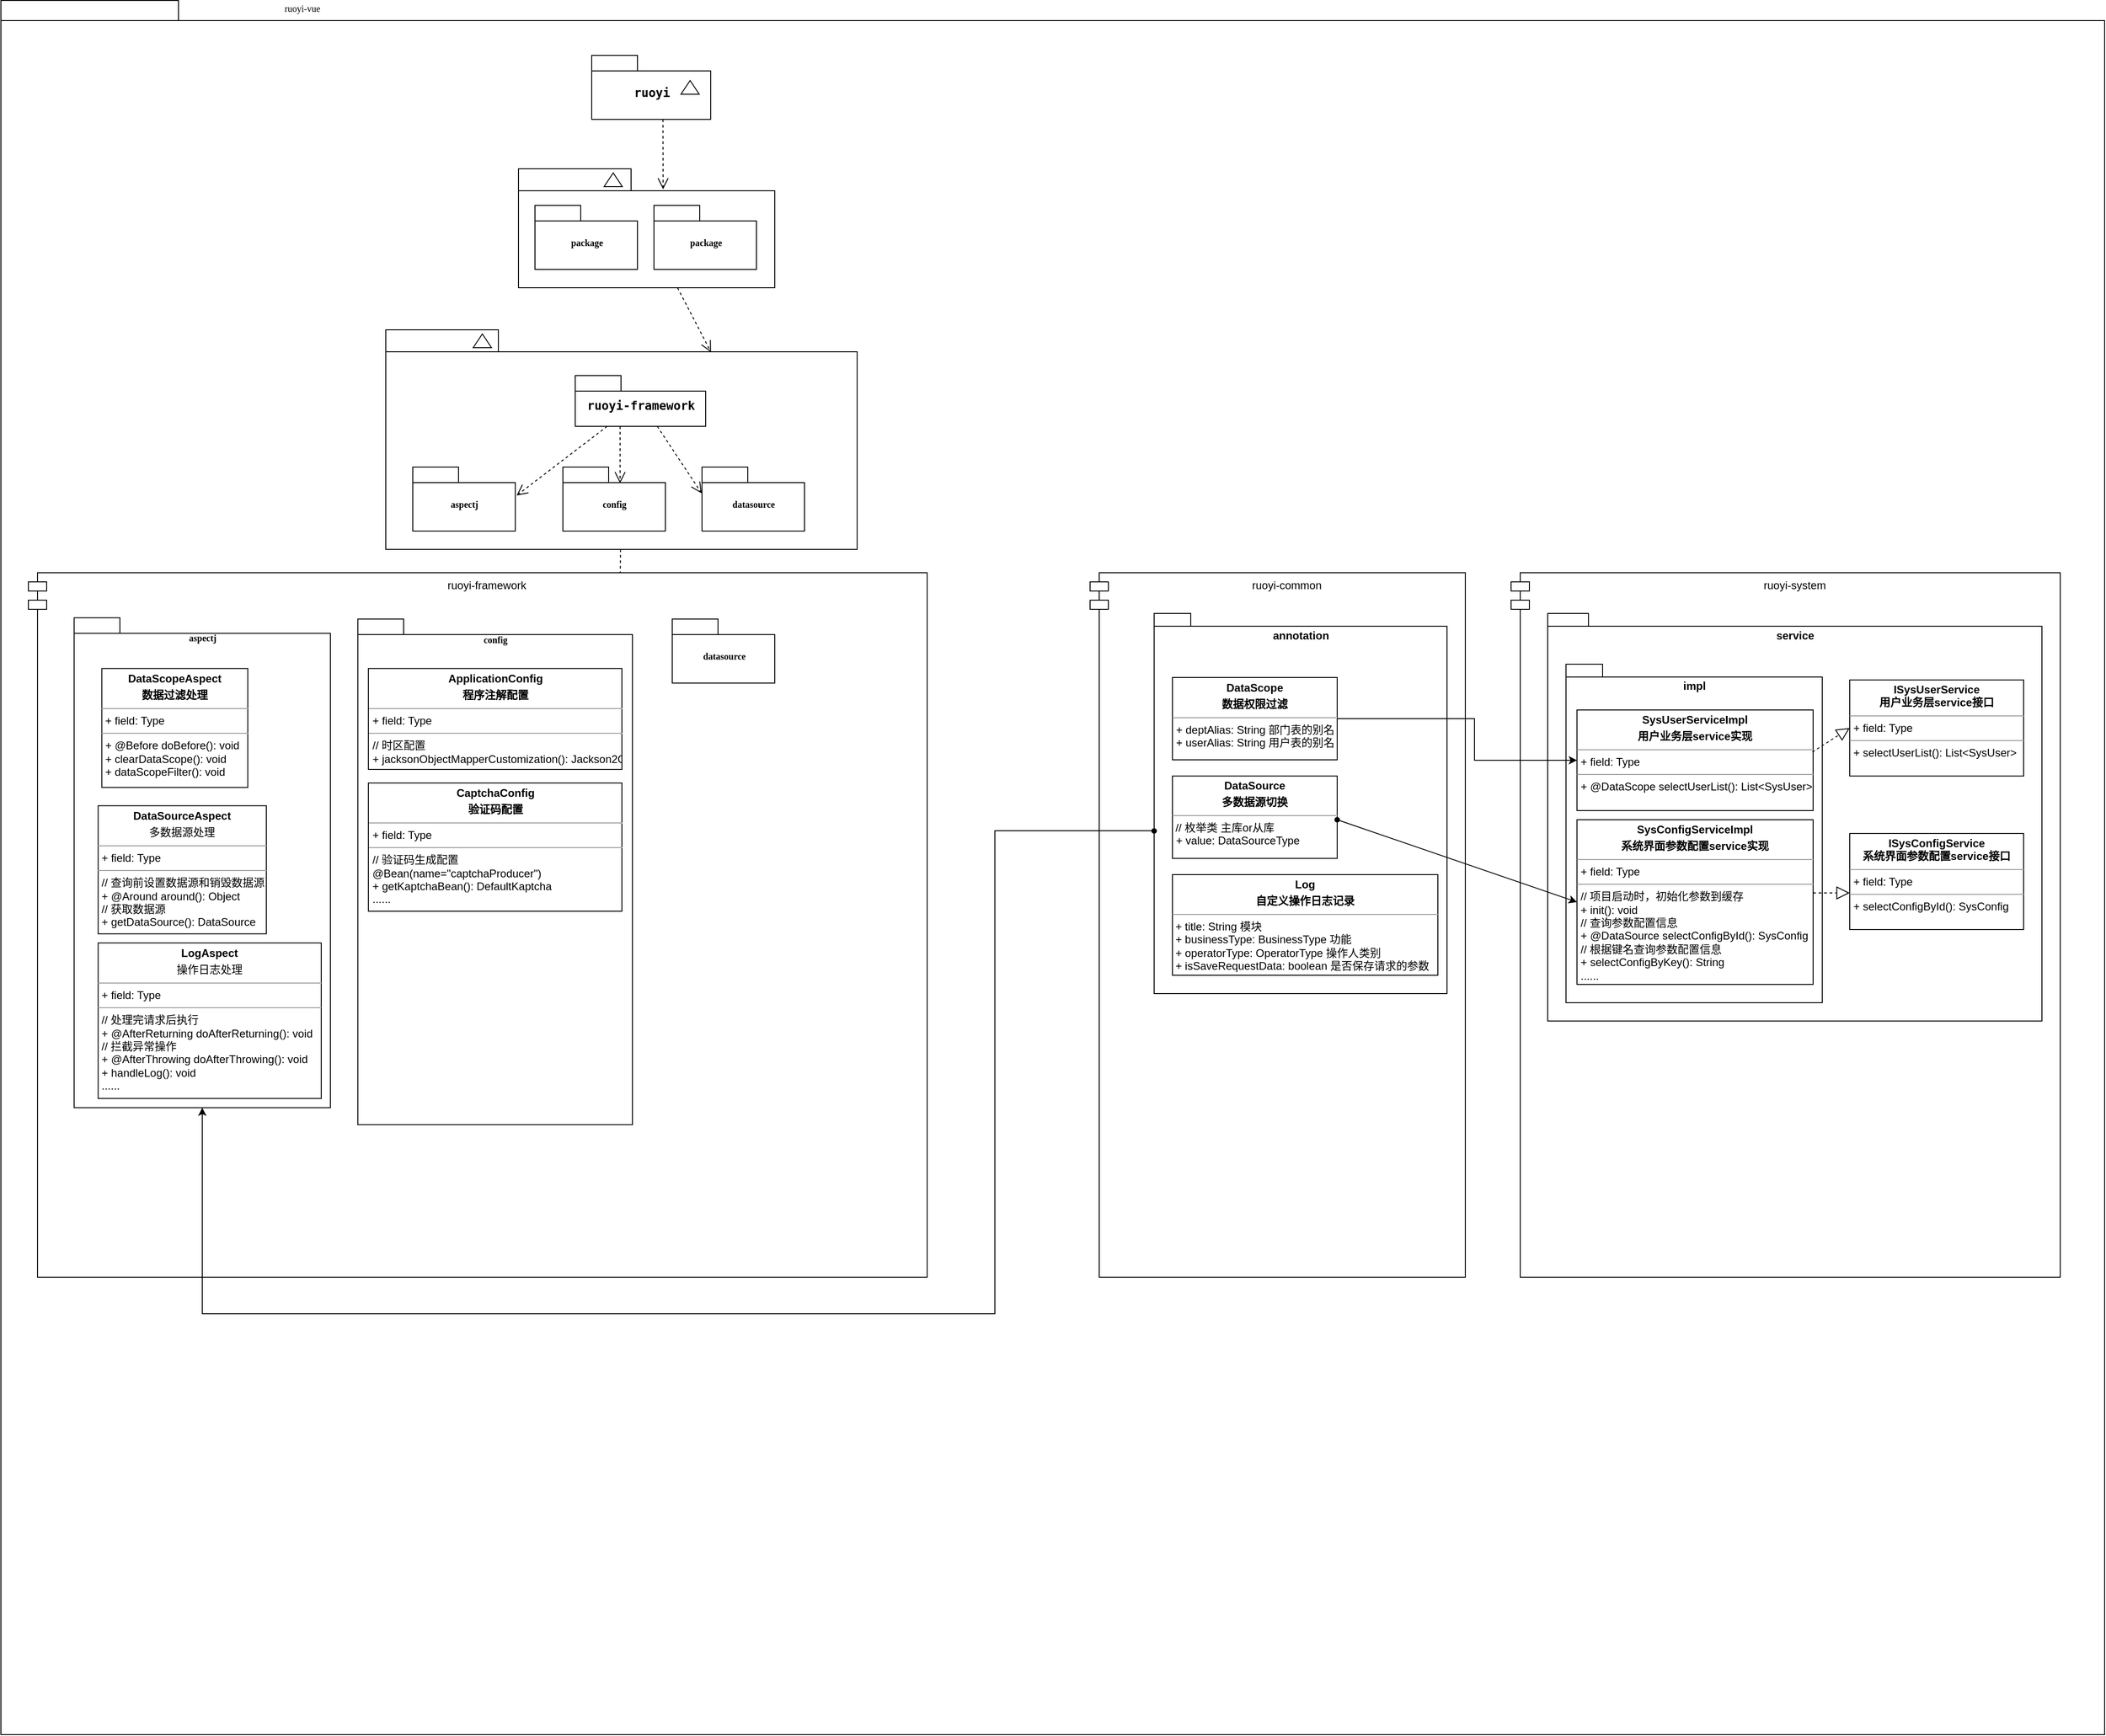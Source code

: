 <mxfile version="14.8.2" type="github">
  <diagram name="Page-1" id="b5b7bab2-c9e2-2cf4-8b2a-24fd1a2a6d21">
    <mxGraphModel dx="946" dy="532" grid="1" gridSize="10" guides="1" tooltips="1" connect="1" arrows="1" fold="1" page="1" pageScale="1" pageWidth="827" pageHeight="1169" background="none" math="0" shadow="0">
      <root>
        <mxCell id="0" />
        <mxCell id="1" parent="0" />
        <mxCell id="6e0c8c40b5770093-72" value="" style="shape=folder;fontStyle=1;spacingTop=10;tabWidth=194;tabHeight=22;tabPosition=left;html=1;rounded=0;shadow=0;comic=0;labelBackgroundColor=none;strokeWidth=1;fillColor=none;fontFamily=Verdana;fontSize=10;align=center;" parent="1" vertex="1">
          <mxGeometry x="20" y="114.5" width="2298.5" height="1895.5" as="geometry" />
        </mxCell>
        <mxCell id="6e0c8c40b5770093-7" value="" style="group" parent="1" vertex="1" connectable="0">
          <mxGeometry x="665.5" y="174.5" width="130" height="70" as="geometry" />
        </mxCell>
        <mxCell id="6e0c8c40b5770093-8" value="&lt;pre style=&quot;font-family: &amp;#34;jetbrains mono&amp;#34; , monospace ; font-size: 9.8pt&quot;&gt;&lt;span style=&quot;background-color: rgb(255 , 255 , 255)&quot;&gt;ruoyi&lt;/span&gt;&lt;/pre&gt;" style="shape=folder;fontStyle=1;spacingTop=10;tabWidth=50;tabHeight=17;tabPosition=left;html=1;rounded=0;shadow=0;comic=0;labelBackgroundColor=none;strokeWidth=1;fontFamily=Verdana;fontSize=10;align=center;" parent="6e0c8c40b5770093-7" vertex="1">
          <mxGeometry width="130" height="70" as="geometry" />
        </mxCell>
        <mxCell id="6e0c8c40b5770093-9" value="" style="triangle;whiteSpace=wrap;html=1;rounded=0;shadow=0;comic=0;labelBackgroundColor=none;strokeWidth=1;fontFamily=Verdana;fontSize=10;align=center;rotation=-90;" parent="6e0c8c40b5770093-7" vertex="1">
          <mxGeometry x="100" y="25" width="15" height="20" as="geometry" />
        </mxCell>
        <mxCell id="6e0c8c40b5770093-19" value="" style="group" parent="1" vertex="1" connectable="0">
          <mxGeometry x="585.5" y="298.5" width="280" height="130" as="geometry" />
        </mxCell>
        <mxCell id="6e0c8c40b5770093-20" value="" style="shape=folder;fontStyle=1;spacingTop=10;tabWidth=123;tabHeight=24;tabPosition=left;html=1;rounded=0;shadow=0;comic=0;labelBackgroundColor=none;strokeWidth=1;fontFamily=Verdana;fontSize=10;align=center;" parent="6e0c8c40b5770093-19" vertex="1">
          <mxGeometry width="280" height="130" as="geometry" />
        </mxCell>
        <mxCell id="6e0c8c40b5770093-21" value="" style="triangle;whiteSpace=wrap;html=1;rounded=0;shadow=0;comic=0;labelBackgroundColor=none;strokeWidth=1;fontFamily=Verdana;fontSize=10;align=center;rotation=-90;" parent="6e0c8c40b5770093-19" vertex="1">
          <mxGeometry x="96" y="2" width="15" height="20" as="geometry" />
        </mxCell>
        <mxCell id="6e0c8c40b5770093-22" value="package" style="shape=folder;fontStyle=1;spacingTop=10;tabWidth=50;tabHeight=17;tabPosition=left;html=1;rounded=0;shadow=0;comic=0;labelBackgroundColor=none;strokeWidth=1;fontFamily=Verdana;fontSize=10;align=center;" parent="6e0c8c40b5770093-19" vertex="1">
          <mxGeometry x="18" y="40" width="112" height="70" as="geometry" />
        </mxCell>
        <mxCell id="6e0c8c40b5770093-23" value="package" style="shape=folder;fontStyle=1;spacingTop=10;tabWidth=50;tabHeight=17;tabPosition=left;html=1;rounded=0;shadow=0;comic=0;labelBackgroundColor=none;strokeWidth=1;fontFamily=Verdana;fontSize=10;align=center;" parent="6e0c8c40b5770093-19" vertex="1">
          <mxGeometry x="148" y="40" width="112" height="70" as="geometry" />
        </mxCell>
        <mxCell id="6e0c8c40b5770093-67" style="edgeStyle=none;rounded=0;html=1;entryX=0.43;entryY=0.173;entryPerimeter=0;dashed=1;labelBackgroundColor=none;startFill=0;endArrow=open;endFill=0;endSize=10;fontFamily=Verdana;fontSize=10;" parent="1" source="6e0c8c40b5770093-33" edge="1">
          <mxGeometry relative="1" as="geometry">
            <mxPoint x="696.26" y="796.99" as="targetPoint" />
          </mxGeometry>
        </mxCell>
        <mxCell id="6e0c8c40b5770093-33" value="" style="shape=folder;fontStyle=1;spacingTop=10;tabWidth=123;tabHeight=24;tabPosition=left;html=1;rounded=0;shadow=0;comic=0;labelBackgroundColor=none;strokeColor=#000000;strokeWidth=1;fillColor=#ffffff;fontFamily=Verdana;fontSize=10;fontColor=#000000;align=center;" parent="1" vertex="1">
          <mxGeometry x="440.5" y="474.5" width="515" height="240" as="geometry" />
        </mxCell>
        <mxCell id="6e0c8c40b5770093-64" style="edgeStyle=elbowEdgeStyle;rounded=0;html=1;entryX=0.559;entryY=0.251;entryPerimeter=0;dashed=1;labelBackgroundColor=none;startFill=0;endArrow=open;endFill=0;endSize=10;fontFamily=Verdana;fontSize=10;" parent="1" source="6e0c8c40b5770093-42" target="6e0c8c40b5770093-44" edge="1">
          <mxGeometry relative="1" as="geometry" />
        </mxCell>
        <mxCell id="6e0c8c40b5770093-65" style="edgeStyle=none;rounded=0;html=1;dashed=1;labelBackgroundColor=none;startFill=0;endArrow=open;endFill=0;endSize=10;fontFamily=Verdana;fontSize=10;entryX=-0.003;entryY=0.411;entryPerimeter=0;" parent="1" source="6e0c8c40b5770093-42" target="6e0c8c40b5770093-45" edge="1">
          <mxGeometry relative="1" as="geometry" />
        </mxCell>
        <mxCell id="6e0c8c40b5770093-66" style="edgeStyle=none;rounded=0;html=1;dashed=1;labelBackgroundColor=none;startFill=0;endArrow=open;endFill=0;endSize=10;fontFamily=Verdana;fontSize=10;entryX=1.013;entryY=0.444;entryPerimeter=0;" parent="1" source="6e0c8c40b5770093-42" target="6e0c8c40b5770093-43" edge="1">
          <mxGeometry relative="1" as="geometry" />
        </mxCell>
        <mxCell id="6e0c8c40b5770093-42" value="&lt;pre style=&quot;font-family: &amp;#34;jetbrains mono&amp;#34; , monospace ; font-size: 9.8pt&quot;&gt;&lt;span style=&quot;background-color: rgb(255 , 255 , 255)&quot;&gt;ruoyi-framework&lt;/span&gt;&lt;/pre&gt;" style="shape=folder;fontStyle=1;spacingTop=10;tabWidth=50;tabHeight=17;tabPosition=left;html=1;rounded=0;shadow=0;comic=0;labelBackgroundColor=none;strokeColor=#000000;strokeWidth=1;fillColor=#ffffff;fontFamily=Verdana;fontSize=10;fontColor=#000000;align=center;" parent="1" vertex="1">
          <mxGeometry x="647.5" y="524.5" width="142.5" height="55.5" as="geometry" />
        </mxCell>
        <mxCell id="6e0c8c40b5770093-43" value="aspectj" style="shape=folder;fontStyle=1;spacingTop=10;tabWidth=50;tabHeight=17;tabPosition=left;html=1;rounded=0;shadow=0;comic=0;labelBackgroundColor=none;strokeColor=#000000;strokeWidth=1;fillColor=#ffffff;fontFamily=Verdana;fontSize=10;fontColor=#000000;align=center;" parent="1" vertex="1">
          <mxGeometry x="470" y="624.5" width="112" height="70" as="geometry" />
        </mxCell>
        <mxCell id="6e0c8c40b5770093-44" value="config" style="shape=folder;fontStyle=1;spacingTop=10;tabWidth=50;tabHeight=17;tabPosition=left;html=1;rounded=0;shadow=0;comic=0;labelBackgroundColor=none;strokeColor=#000000;strokeWidth=1;fillColor=#ffffff;fontFamily=Verdana;fontSize=10;fontColor=#000000;align=center;" parent="1" vertex="1">
          <mxGeometry x="634" y="624.5" width="112" height="70" as="geometry" />
        </mxCell>
        <mxCell id="6e0c8c40b5770093-45" value="datasource" style="shape=folder;fontStyle=1;spacingTop=10;tabWidth=50;tabHeight=17;tabPosition=left;html=1;rounded=0;shadow=0;comic=0;labelBackgroundColor=none;strokeColor=#000000;strokeWidth=1;fillColor=#ffffff;fontFamily=Verdana;fontSize=10;fontColor=#000000;align=center;" parent="1" vertex="1">
          <mxGeometry x="786" y="624.5" width="112" height="70" as="geometry" />
        </mxCell>
        <mxCell id="6e0c8c40b5770093-68" style="edgeStyle=elbowEdgeStyle;rounded=0;html=1;entryX=0.628;entryY=0.26;entryPerimeter=0;dashed=1;labelBackgroundColor=none;startFill=0;endArrow=open;endFill=0;endSize=10;fontFamily=Verdana;fontSize=10;" parent="1" edge="1">
          <mxGeometry relative="1" as="geometry">
            <mxPoint x="658" y="904.5" as="sourcePoint" />
          </mxGeometry>
        </mxCell>
        <mxCell id="6e0c8c40b5770093-69" style="edgeStyle=elbowEdgeStyle;rounded=0;html=1;entryX=0.643;entryY=0.246;entryPerimeter=0;dashed=1;labelBackgroundColor=none;startFill=0;endArrow=open;endFill=0;endSize=10;fontFamily=Verdana;fontSize=10;" parent="1" edge="1">
          <mxGeometry relative="1" as="geometry">
            <mxPoint x="827" y="904.5" as="sourcePoint" />
          </mxGeometry>
        </mxCell>
        <mxCell id="6e0c8c40b5770093-48" value="" style="triangle;whiteSpace=wrap;html=1;rounded=0;shadow=0;comic=0;labelBackgroundColor=none;strokeWidth=1;fontFamily=Verdana;fontSize=10;align=center;rotation=-90;" parent="1" vertex="1">
          <mxGeometry x="329.5" y="781.19" width="15" height="20" as="geometry" />
        </mxCell>
        <mxCell id="6e0c8c40b5770093-51" value="" style="triangle;whiteSpace=wrap;html=1;rounded=0;shadow=0;comic=0;labelBackgroundColor=none;strokeColor=#000000;strokeWidth=1;fillColor=#ffffff;fontFamily=Verdana;fontSize=10;fontColor=#000000;align=center;rotation=-90;" parent="1" vertex="1">
          <mxGeometry x="538.5" y="476.5" width="15" height="20" as="geometry" />
        </mxCell>
        <mxCell id="6e0c8c40b5770093-59" style="rounded=0;html=1;dashed=1;labelBackgroundColor=none;startFill=0;endArrow=open;endFill=0;endSize=10;fontFamily=Verdana;fontSize=10;entryX=0.592;entryY=0.2;entryPerimeter=0;edgeStyle=elbowEdgeStyle;" parent="1" edge="1">
          <mxGeometry relative="1" as="geometry">
            <mxPoint x="743.328" y="244.5" as="sourcePoint" />
            <mxPoint x="743.328" y="320.845" as="targetPoint" />
          </mxGeometry>
        </mxCell>
        <mxCell id="6e0c8c40b5770093-61" style="edgeStyle=none;rounded=0;html=1;entryX=0.69;entryY=0.102;entryPerimeter=0;dashed=1;labelBackgroundColor=none;startFill=0;endArrow=open;endFill=0;endSize=10;fontFamily=Verdana;fontSize=10;" parent="1" source="6e0c8c40b5770093-20" target="6e0c8c40b5770093-33" edge="1">
          <mxGeometry relative="1" as="geometry" />
        </mxCell>
        <mxCell id="6e0c8c40b5770093-73" value="ruoyi-vue" style="text;html=1;align=left;verticalAlign=top;spacingTop=-4;fontSize=10;fontFamily=Verdana" parent="1" vertex="1">
          <mxGeometry x="327.5" y="114.5" width="130" height="20" as="geometry" />
        </mxCell>
        <mxCell id="6eEZF03cfLi-6WDU2SeP-1" value="ruoyi-framework" style="shape=module;align=left;spacingLeft=20;align=center;verticalAlign=top;" parent="1" vertex="1">
          <mxGeometry x="50" y="740" width="982" height="770" as="geometry" />
        </mxCell>
        <mxCell id="6eEZF03cfLi-6WDU2SeP-2" value="aspectj" style="shape=folder;fontStyle=1;spacingTop=10;tabWidth=50;tabHeight=17;tabPosition=left;html=1;rounded=0;shadow=0;comic=0;labelBackgroundColor=none;strokeColor=#000000;strokeWidth=1;fillColor=#ffffff;fontFamily=Verdana;fontSize=10;fontColor=#000000;align=center;verticalAlign=top;" parent="1" vertex="1">
          <mxGeometry x="100" y="789.19" width="280" height="535.5" as="geometry" />
        </mxCell>
        <mxCell id="6eEZF03cfLi-6WDU2SeP-3" value="config" style="shape=folder;fontStyle=1;spacingTop=10;tabWidth=50;tabHeight=17;tabPosition=left;html=1;rounded=0;shadow=0;comic=0;labelBackgroundColor=none;strokeColor=#000000;strokeWidth=1;fillColor=#ffffff;fontFamily=Verdana;fontSize=10;fontColor=#000000;align=center;verticalAlign=top;" parent="1" vertex="1">
          <mxGeometry x="410" y="790.57" width="300" height="552.75" as="geometry" />
        </mxCell>
        <mxCell id="6eEZF03cfLi-6WDU2SeP-4" value="datasource" style="shape=folder;fontStyle=1;spacingTop=10;tabWidth=50;tabHeight=17;tabPosition=left;html=1;rounded=0;shadow=0;comic=0;labelBackgroundColor=none;strokeColor=#000000;strokeWidth=1;fillColor=#ffffff;fontFamily=Verdana;fontSize=10;fontColor=#000000;align=center;" parent="1" vertex="1">
          <mxGeometry x="753.5" y="790.57" width="112" height="70" as="geometry" />
        </mxCell>
        <mxCell id="6eEZF03cfLi-6WDU2SeP-5" value="&lt;p style=&quot;margin: 0px ; margin-top: 4px ; text-align: center&quot;&gt;&lt;b&gt;DataScopeAspect&lt;/b&gt;&lt;/p&gt;&lt;p style=&quot;margin: 0px ; margin-top: 4px ; text-align: center&quot;&gt;&lt;b&gt;数据过滤处理&lt;/b&gt;&lt;/p&gt;&lt;hr size=&quot;1&quot;&gt;&lt;p style=&quot;margin: 0px ; margin-left: 4px&quot;&gt;+ field: Type&lt;/p&gt;&lt;hr size=&quot;1&quot;&gt;&lt;p style=&quot;margin: 0px ; margin-left: 4px&quot;&gt;+ @Before doBefore(): void&lt;/p&gt;&lt;p style=&quot;margin: 0px ; margin-left: 4px&quot;&gt;+ clearDataScope(): void&lt;/p&gt;&lt;p style=&quot;margin: 0px ; margin-left: 4px&quot;&gt;+&amp;nbsp;dataScopeFilter(): void&lt;/p&gt;" style="verticalAlign=top;align=left;overflow=fill;fontSize=12;fontFamily=Helvetica;html=1;" parent="1" vertex="1">
          <mxGeometry x="130.25" y="844.69" width="159.5" height="130" as="geometry" />
        </mxCell>
        <mxCell id="6eEZF03cfLi-6WDU2SeP-6" value="ruoyi-common" style="shape=module;align=left;spacingLeft=20;align=center;verticalAlign=top;" parent="1" vertex="1">
          <mxGeometry x="1210" y="740" width="410" height="770" as="geometry" />
        </mxCell>
        <mxCell id="6eEZF03cfLi-6WDU2SeP-7" value="annotation" style="shape=folder;fontStyle=1;spacingTop=10;tabWidth=40;tabHeight=14;tabPosition=left;html=1;verticalAlign=top;" parent="1" vertex="1">
          <mxGeometry x="1280" y="784.5" width="320" height="415.5" as="geometry" />
        </mxCell>
        <mxCell id="6eEZF03cfLi-6WDU2SeP-8" value="&lt;p style=&quot;margin: 0px ; margin-top: 4px ; text-align: center&quot;&gt;&lt;b&gt;DataScope&lt;/b&gt;&lt;/p&gt;&lt;p style=&quot;margin: 0px ; margin-top: 4px ; text-align: center&quot;&gt;&lt;b&gt;数据权限过滤&lt;/b&gt;&lt;/p&gt;&lt;hr size=&quot;1&quot;&gt;&lt;p style=&quot;margin: 0px ; margin-left: 4px&quot;&gt;+ deptAlias: String 部门表的别名&lt;/p&gt;&lt;p style=&quot;margin: 0px ; margin-left: 4px&quot;&gt;+&amp;nbsp;userAlias: String 用户表的别名&lt;/p&gt;" style="verticalAlign=top;align=left;overflow=fill;fontSize=12;fontFamily=Helvetica;html=1;" parent="1" vertex="1">
          <mxGeometry x="1300" y="854.5" width="180" height="90" as="geometry" />
        </mxCell>
        <mxCell id="6eEZF03cfLi-6WDU2SeP-10" value="ruoyi-system" style="shape=module;align=left;spacingLeft=20;align=center;verticalAlign=top;" parent="1" vertex="1">
          <mxGeometry x="1670" y="740" width="600" height="770" as="geometry" />
        </mxCell>
        <mxCell id="6eEZF03cfLi-6WDU2SeP-11" value="service" style="shape=folder;fontStyle=1;spacingTop=10;tabWidth=40;tabHeight=14;tabPosition=left;html=1;verticalAlign=top;" parent="1" vertex="1">
          <mxGeometry x="1710" y="784.5" width="540" height="445.5" as="geometry" />
        </mxCell>
        <mxCell id="6eEZF03cfLi-6WDU2SeP-12" value="impl" style="shape=folder;fontStyle=1;spacingTop=10;tabWidth=40;tabHeight=14;tabPosition=left;html=1;verticalAlign=top;" parent="1" vertex="1">
          <mxGeometry x="1730" y="840" width="280" height="370" as="geometry" />
        </mxCell>
        <mxCell id="6eEZF03cfLi-6WDU2SeP-13" value="&lt;p style=&quot;margin: 0px ; margin-top: 4px ; text-align: center&quot;&gt;&lt;b&gt;SysUserServiceImpl&lt;/b&gt;&lt;br&gt;&lt;/p&gt;&lt;p style=&quot;margin: 0px ; margin-top: 4px ; text-align: center&quot;&gt;&lt;b&gt;用户业务层service实现&lt;/b&gt;&lt;br&gt;&lt;/p&gt;&lt;hr size=&quot;1&quot;&gt;&lt;p style=&quot;margin: 0px ; margin-left: 4px&quot;&gt;+ field: Type&lt;/p&gt;&lt;hr size=&quot;1&quot;&gt;&lt;p style=&quot;margin: 0px ; margin-left: 4px&quot;&gt;+ @DataScope selectUserList(): List&amp;lt;SysUser&amp;gt;&lt;/p&gt;" style="verticalAlign=top;align=left;overflow=fill;fontSize=12;fontFamily=Helvetica;html=1;" parent="1" vertex="1">
          <mxGeometry x="1742" y="890" width="258" height="110" as="geometry" />
        </mxCell>
        <mxCell id="6eEZF03cfLi-6WDU2SeP-19" style="edgeStyle=orthogonalEdgeStyle;rounded=0;orthogonalLoop=1;jettySize=auto;html=1;" parent="1" source="6eEZF03cfLi-6WDU2SeP-7" target="6eEZF03cfLi-6WDU2SeP-2" edge="1">
          <mxGeometry relative="1" as="geometry">
            <Array as="points">
              <mxPoint x="1106" y="1022" />
              <mxPoint x="1106" y="1550" />
              <mxPoint x="240" y="1550" />
            </Array>
          </mxGeometry>
        </mxCell>
        <mxCell id="6eEZF03cfLi-6WDU2SeP-18" value="" style="shape=waypoint;sketch=0;fillStyle=solid;size=6;pointerEvents=1;points=[];fillColor=none;resizable=0;rotatable=0;perimeter=centerPerimeter;snapToPoint=1;verticalAlign=top;" parent="1" vertex="1">
          <mxGeometry x="1260" y="1002.25" width="40" height="40" as="geometry" />
        </mxCell>
        <mxCell id="6eEZF03cfLi-6WDU2SeP-21" style="edgeStyle=orthogonalEdgeStyle;rounded=0;orthogonalLoop=1;jettySize=auto;html=1;exitX=1;exitY=0.5;exitDx=0;exitDy=0;" parent="1" source="6eEZF03cfLi-6WDU2SeP-8" target="6eEZF03cfLi-6WDU2SeP-13" edge="1">
          <mxGeometry relative="1" as="geometry">
            <Array as="points">
              <mxPoint x="1630" y="900" />
              <mxPoint x="1630" y="945" />
            </Array>
          </mxGeometry>
        </mxCell>
        <mxCell id="6eEZF03cfLi-6WDU2SeP-22" value="&lt;p style=&quot;margin: 0px ; margin-top: 4px ; text-align: center&quot;&gt;&lt;b&gt;ISysUserService&lt;br&gt;&lt;/b&gt;&lt;b&gt;用户业务层service接口&lt;/b&gt;&lt;br&gt;&lt;/p&gt;&lt;hr size=&quot;1&quot;&gt;&lt;p style=&quot;margin: 0px ; margin-left: 4px&quot;&gt;+ field: Type&lt;/p&gt;&lt;hr size=&quot;1&quot;&gt;&lt;p style=&quot;margin: 0px ; margin-left: 4px&quot;&gt;+&amp;nbsp;selectUserList(): List&amp;lt;SysUser&amp;gt;&lt;/p&gt;" style="verticalAlign=top;align=left;overflow=fill;fontSize=12;fontFamily=Helvetica;html=1;" parent="1" vertex="1">
          <mxGeometry x="2040" y="857.25" width="190" height="105" as="geometry" />
        </mxCell>
        <mxCell id="6eEZF03cfLi-6WDU2SeP-24" value="" style="endArrow=block;dashed=1;endFill=0;endSize=12;html=1;exitX=0.997;exitY=0.418;exitDx=0;exitDy=0;exitPerimeter=0;entryX=0;entryY=0.5;entryDx=0;entryDy=0;" parent="1" source="6eEZF03cfLi-6WDU2SeP-13" target="6eEZF03cfLi-6WDU2SeP-22" edge="1">
          <mxGeometry width="160" relative="1" as="geometry">
            <mxPoint x="1730" y="1100" as="sourcePoint" />
            <mxPoint x="1890" y="1100" as="targetPoint" />
          </mxGeometry>
        </mxCell>
        <mxCell id="6eEZF03cfLi-6WDU2SeP-26" value="&lt;p style=&quot;margin: 0px ; margin-top: 4px ; text-align: center&quot;&gt;&lt;b&gt;DataSourceAspect&lt;/b&gt;&lt;br&gt;&lt;/p&gt;&lt;p style=&quot;margin: 0px ; margin-top: 4px ; text-align: center&quot;&gt;多数据源处理&lt;br&gt;&lt;/p&gt;&lt;hr size=&quot;1&quot;&gt;&lt;p style=&quot;margin: 0px ; margin-left: 4px&quot;&gt;+ field: Type&lt;/p&gt;&lt;hr size=&quot;1&quot;&gt;&lt;p style=&quot;margin: 0px ; margin-left: 4px&quot;&gt;// 查询前设置数据源和销毁数据源&lt;/p&gt;&lt;p style=&quot;margin: 0px ; margin-left: 4px&quot;&gt;+ @Around&amp;nbsp;around(): Object&lt;br&gt;// 获取数据源&lt;br&gt;+&amp;nbsp;getDataSource(): DataSource&lt;/p&gt;" style="verticalAlign=top;align=left;overflow=fill;fontSize=12;fontFamily=Helvetica;html=1;" parent="1" vertex="1">
          <mxGeometry x="126.25" y="994.69" width="183.75" height="140" as="geometry" />
        </mxCell>
        <mxCell id="CHEhkAuZ7TmxK4s6tysW-1" value="&lt;p style=&quot;margin: 0px ; margin-top: 4px ; text-align: center&quot;&gt;&lt;b&gt;DataSource&lt;/b&gt;&lt;/p&gt;&lt;p style=&quot;margin: 0px ; margin-top: 4px ; text-align: center&quot;&gt;&lt;b&gt;多数据源切换&lt;/b&gt;&lt;br&gt;&lt;/p&gt;&lt;hr size=&quot;1&quot;&gt;&amp;nbsp;// 枚举类 主库or从库&lt;br&gt;&lt;p style=&quot;margin: 0px ; margin-left: 4px&quot;&gt;+ value: DataSourceType&lt;/p&gt;" style="verticalAlign=top;align=left;overflow=fill;fontSize=12;fontFamily=Helvetica;html=1;" vertex="1" parent="1">
          <mxGeometry x="1300" y="962.25" width="180" height="90" as="geometry" />
        </mxCell>
        <mxCell id="CHEhkAuZ7TmxK4s6tysW-2" value="&lt;p style=&quot;margin: 0px ; margin-top: 4px ; text-align: center&quot;&gt;&lt;b&gt;SysConfigServiceImpl&lt;/b&gt;&lt;br&gt;&lt;/p&gt;&lt;p style=&quot;margin: 0px ; margin-top: 4px ; text-align: center&quot;&gt;&lt;b&gt;系统界面参数配置service实现&lt;/b&gt;&lt;br&gt;&lt;/p&gt;&lt;hr size=&quot;1&quot;&gt;&lt;p style=&quot;margin: 0px ; margin-left: 4px&quot;&gt;+ field: Type&lt;/p&gt;&lt;hr size=&quot;1&quot;&gt;&lt;p style=&quot;margin: 0px ; margin-left: 4px&quot;&gt;//&amp;nbsp;项目启动时，初始化参数到缓存&lt;/p&gt;&lt;p style=&quot;margin: 0px ; margin-left: 4px&quot;&gt;+ init(): void&lt;/p&gt;&lt;p style=&quot;margin: 0px ; margin-left: 4px&quot;&gt;//&amp;nbsp;查询参数配置信息&lt;/p&gt;&lt;p style=&quot;margin: 0px ; margin-left: 4px&quot;&gt;+ @DataSource&amp;nbsp;selectConfigById(): SysConfig&lt;/p&gt;&lt;p style=&quot;margin: 0px ; margin-left: 4px&quot;&gt;//&amp;nbsp;根据键名查询参数配置信息&lt;/p&gt;&lt;p style=&quot;margin: 0px ; margin-left: 4px&quot;&gt;+&amp;nbsp;selectConfigByKey(): String&lt;/p&gt;&lt;p style=&quot;margin: 0px ; margin-left: 4px&quot;&gt;......&lt;/p&gt;" style="verticalAlign=top;align=left;overflow=fill;fontSize=12;fontFamily=Helvetica;html=1;" vertex="1" parent="1">
          <mxGeometry x="1742" y="1010" width="258" height="180" as="geometry" />
        </mxCell>
        <mxCell id="CHEhkAuZ7TmxK4s6tysW-3" value="&lt;p style=&quot;margin: 0px ; margin-top: 4px ; text-align: center&quot;&gt;&lt;b&gt;ISysConfigService&lt;/b&gt;&lt;br&gt;&lt;b&gt;系统界面参数配置service&lt;/b&gt;&lt;b&gt;接口&lt;/b&gt;&lt;br&gt;&lt;/p&gt;&lt;hr size=&quot;1&quot;&gt;&lt;p style=&quot;margin: 0px ; margin-left: 4px&quot;&gt;+ field: Type&lt;/p&gt;&lt;hr size=&quot;1&quot;&gt;&lt;p style=&quot;margin: 0px ; margin-left: 4px&quot;&gt;+&amp;nbsp;selectConfigById(): SysConfig&lt;/p&gt;" style="verticalAlign=top;align=left;overflow=fill;fontSize=12;fontFamily=Helvetica;html=1;" vertex="1" parent="1">
          <mxGeometry x="2040" y="1025" width="190" height="105" as="geometry" />
        </mxCell>
        <mxCell id="CHEhkAuZ7TmxK4s6tysW-5" value="" style="endArrow=block;dashed=1;endFill=0;endSize=12;html=1;" edge="1" parent="1">
          <mxGeometry width="160" relative="1" as="geometry">
            <mxPoint x="2000" y="1090" as="sourcePoint" />
            <mxPoint x="2040" y="1090" as="targetPoint" />
          </mxGeometry>
        </mxCell>
        <mxCell id="CHEhkAuZ7TmxK4s6tysW-7" value="" style="endArrow=classic;html=1;exitDx=0;exitDy=0;entryX=0;entryY=0.5;entryDx=0;entryDy=0;startArrow=none;" edge="1" parent="1" source="6eEZF03cfLi-6WDU2SeP-20" target="CHEhkAuZ7TmxK4s6tysW-2">
          <mxGeometry width="50" height="50" relative="1" as="geometry">
            <mxPoint x="1571" y="1047.25" as="sourcePoint" />
            <mxPoint x="1621" y="997.25" as="targetPoint" />
          </mxGeometry>
        </mxCell>
        <mxCell id="CHEhkAuZ7TmxK4s6tysW-8" value="&lt;p style=&quot;margin: 0px ; margin-top: 4px ; text-align: center&quot;&gt;&lt;b&gt;LogAspect&lt;/b&gt;&lt;br&gt;&lt;/p&gt;&lt;p style=&quot;margin: 0px ; margin-top: 4px ; text-align: center&quot;&gt;操作日志处理&lt;br&gt;&lt;/p&gt;&lt;hr size=&quot;1&quot;&gt;&lt;p style=&quot;margin: 0px ; margin-left: 4px&quot;&gt;+ field: Type&lt;/p&gt;&lt;hr size=&quot;1&quot;&gt;&lt;p style=&quot;margin: 0px ; margin-left: 4px&quot;&gt;//&amp;nbsp;处理完请求后执行&lt;/p&gt;&lt;p style=&quot;margin: 0px ; margin-left: 4px&quot;&gt;+ @AfterReturning doAfterReturning(): void&lt;/p&gt;&lt;p style=&quot;margin: 0px ; margin-left: 4px&quot;&gt;//&amp;nbsp;拦截异常操作&lt;/p&gt;&lt;p style=&quot;margin: 0px ; margin-left: 4px&quot;&gt;+ @AfterThrowing&amp;nbsp;doAfterThrowing(): void&lt;/p&gt;&lt;p style=&quot;margin: 0px ; margin-left: 4px&quot;&gt;+ handleLog(): void&lt;/p&gt;&lt;p style=&quot;margin: 0px ; margin-left: 4px&quot;&gt;......&lt;/p&gt;" style="verticalAlign=top;align=left;overflow=fill;fontSize=12;fontFamily=Helvetica;html=1;" vertex="1" parent="1">
          <mxGeometry x="126.25" y="1144.69" width="243.75" height="170" as="geometry" />
        </mxCell>
        <mxCell id="CHEhkAuZ7TmxK4s6tysW-9" value="&lt;p style=&quot;margin: 0px ; margin-top: 4px ; text-align: center&quot;&gt;&lt;b&gt;Log&lt;/b&gt;&lt;/p&gt;&lt;p style=&quot;margin: 0px ; margin-top: 4px ; text-align: center&quot;&gt;&lt;b&gt;自定义操作日志记录&lt;/b&gt;&lt;/p&gt;&lt;hr size=&quot;1&quot;&gt;&amp;nbsp;+ title: String 模块&lt;br&gt;&amp;nbsp;+ businessType: BusinessType 功能&lt;br&gt;&amp;nbsp;+ operatorType: OperatorType 操作人类别&lt;br&gt;&amp;nbsp;+&amp;nbsp;isSaveRequestData: boolean&amp;nbsp;是否保存请求的参数" style="verticalAlign=top;align=left;overflow=fill;fontSize=12;fontFamily=Helvetica;html=1;" vertex="1" parent="1">
          <mxGeometry x="1300" y="1070" width="290" height="110" as="geometry" />
        </mxCell>
        <mxCell id="6eEZF03cfLi-6WDU2SeP-20" value="" style="shape=waypoint;sketch=0;fillStyle=solid;size=6;pointerEvents=1;points=[];fillColor=none;resizable=0;rotatable=0;perimeter=centerPerimeter;snapToPoint=1;verticalAlign=top;" parent="1" vertex="1">
          <mxGeometry x="1460" y="990" width="40" height="40" as="geometry" />
        </mxCell>
        <mxCell id="CHEhkAuZ7TmxK4s6tysW-10" value="" style="endArrow=none;html=1;exitX=1;exitY=0.5;exitDx=0;exitDy=0;entryDx=0;entryDy=0;" edge="1" parent="1" source="CHEhkAuZ7TmxK4s6tysW-1" target="6eEZF03cfLi-6WDU2SeP-20">
          <mxGeometry width="50" height="50" relative="1" as="geometry">
            <mxPoint x="1480" y="1007.25" as="sourcePoint" />
            <mxPoint x="1742" y="1100" as="targetPoint" />
          </mxGeometry>
        </mxCell>
        <mxCell id="CHEhkAuZ7TmxK4s6tysW-11" value="&lt;p style=&quot;margin: 0px ; margin-top: 4px ; text-align: center&quot;&gt;&lt;b&gt;ApplicationConfig&lt;/b&gt;&lt;/p&gt;&lt;p style=&quot;margin: 0px ; margin-top: 4px ; text-align: center&quot;&gt;&lt;b&gt;程序注解配置&lt;/b&gt;&lt;br&gt;&lt;/p&gt;&lt;hr size=&quot;1&quot;&gt;&lt;p style=&quot;margin: 0px ; margin-left: 4px&quot;&gt;+ field: Type&lt;/p&gt;&lt;hr size=&quot;1&quot;&gt;&lt;p style=&quot;margin: 0px ; margin-left: 4px&quot;&gt;//&amp;nbsp;时区配置&lt;/p&gt;&lt;p style=&quot;margin: 0px ; margin-left: 4px&quot;&gt;+ jacksonObjectMapperCustomization(): Jackson2ObjectMapperBuilderCustomizer&lt;/p&gt;" style="verticalAlign=top;align=left;overflow=fill;fontSize=12;fontFamily=Helvetica;html=1;" vertex="1" parent="1">
          <mxGeometry x="421.5" y="844.69" width="277" height="110.31" as="geometry" />
        </mxCell>
        <mxCell id="CHEhkAuZ7TmxK4s6tysW-13" value="&lt;p style=&quot;margin: 0px ; margin-top: 4px ; text-align: center&quot;&gt;&lt;b&gt;CaptchaConfig&lt;/b&gt;&lt;br&gt;&lt;/p&gt;&lt;p style=&quot;margin: 0px ; margin-top: 4px ; text-align: center&quot;&gt;&lt;b&gt;验证码配置&lt;/b&gt;&lt;br&gt;&lt;/p&gt;&lt;hr size=&quot;1&quot;&gt;&lt;p style=&quot;margin: 0px ; margin-left: 4px&quot;&gt;+ field: Type&lt;/p&gt;&lt;hr size=&quot;1&quot;&gt;&lt;p style=&quot;margin: 0px ; margin-left: 4px&quot;&gt;//&amp;nbsp;验证码生成配置&lt;/p&gt;&lt;p style=&quot;margin: 0px ; margin-left: 4px&quot;&gt;@Bean(name=&quot;captchaProducer&quot;)&lt;/p&gt;&lt;p style=&quot;margin: 0px ; margin-left: 4px&quot;&gt;+ getKaptchaBean(): DefaultKaptcha&lt;br&gt;&lt;/p&gt;&lt;p style=&quot;margin: 0px ; margin-left: 4px&quot;&gt;......&lt;/p&gt;" style="verticalAlign=top;align=left;overflow=fill;fontSize=12;fontFamily=Helvetica;html=1;" vertex="1" parent="1">
          <mxGeometry x="421.5" y="969.84" width="277" height="140.16" as="geometry" />
        </mxCell>
      </root>
    </mxGraphModel>
  </diagram>
</mxfile>
